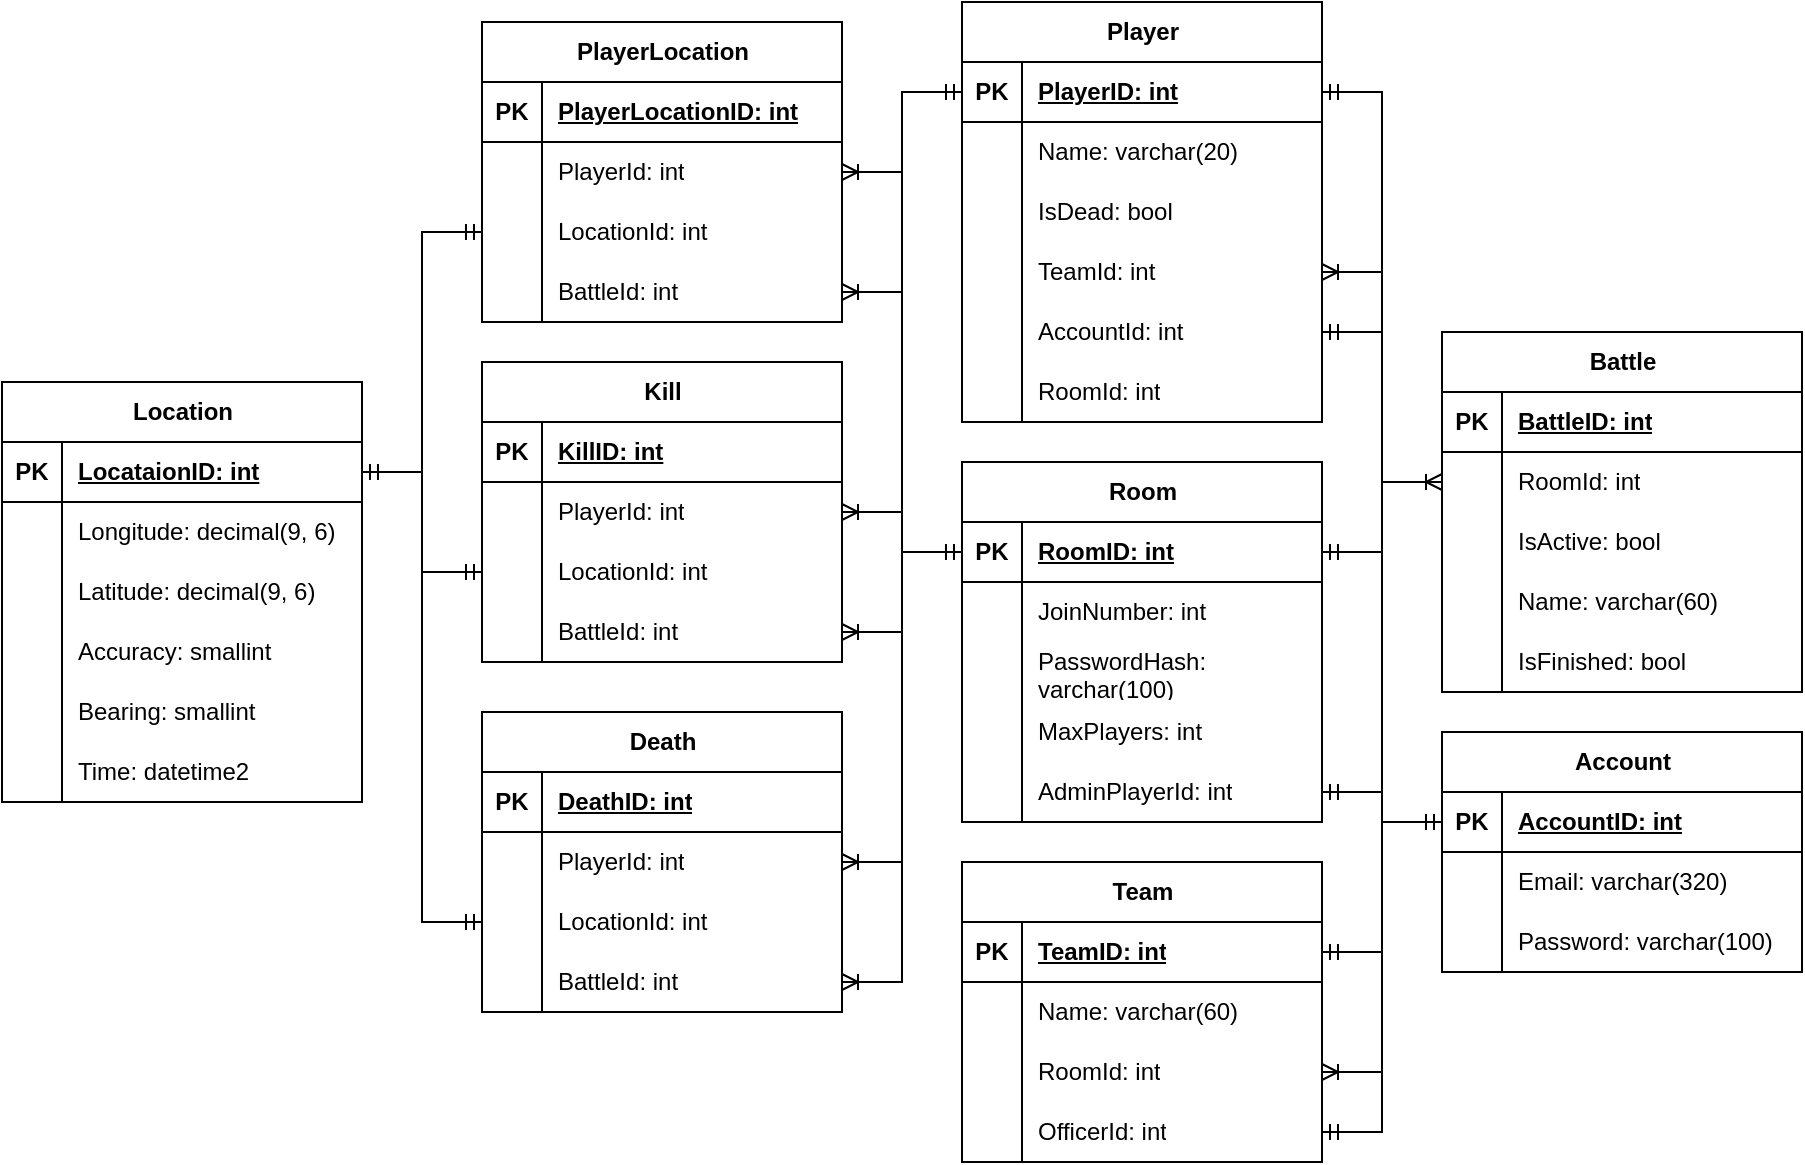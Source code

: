 <mxfile version="27.1.1">
  <diagram name="Page-1" id="EHaYI7QKGF6xIl5_BDxA">
    <mxGraphModel dx="2305" dy="1109" grid="1" gridSize="10" guides="1" tooltips="1" connect="1" arrows="1" fold="1" page="1" pageScale="1" pageWidth="1654" pageHeight="1169" math="0" shadow="0">
      <root>
        <mxCell id="0" />
        <mxCell id="1" parent="0" />
        <mxCell id="OtORlQsVEa3Pt4F1pHOA-2" value="PlayerLocation" style="shape=table;startSize=30;container=1;collapsible=1;childLayout=tableLayout;fixedRows=1;rowLines=0;fontStyle=1;align=center;resizeLast=1;html=1;" parent="1" vertex="1">
          <mxGeometry x="490" y="230" width="180" height="150" as="geometry" />
        </mxCell>
        <mxCell id="OtORlQsVEa3Pt4F1pHOA-3" value="" style="shape=tableRow;horizontal=0;startSize=0;swimlaneHead=0;swimlaneBody=0;fillColor=none;collapsible=0;dropTarget=0;points=[[0,0.5],[1,0.5]];portConstraint=eastwest;top=0;left=0;right=0;bottom=1;" parent="OtORlQsVEa3Pt4F1pHOA-2" vertex="1">
          <mxGeometry y="30" width="180" height="30" as="geometry" />
        </mxCell>
        <mxCell id="OtORlQsVEa3Pt4F1pHOA-4" value="PK" style="shape=partialRectangle;connectable=0;fillColor=none;top=0;left=0;bottom=0;right=0;fontStyle=1;overflow=hidden;whiteSpace=wrap;html=1;" parent="OtORlQsVEa3Pt4F1pHOA-3" vertex="1">
          <mxGeometry width="30" height="30" as="geometry">
            <mxRectangle width="30" height="30" as="alternateBounds" />
          </mxGeometry>
        </mxCell>
        <mxCell id="OtORlQsVEa3Pt4F1pHOA-5" value="PlayerLocationID: int" style="shape=partialRectangle;connectable=0;fillColor=none;top=0;left=0;bottom=0;right=0;align=left;spacingLeft=6;fontStyle=5;overflow=hidden;whiteSpace=wrap;html=1;" parent="OtORlQsVEa3Pt4F1pHOA-3" vertex="1">
          <mxGeometry x="30" width="150" height="30" as="geometry">
            <mxRectangle width="150" height="30" as="alternateBounds" />
          </mxGeometry>
        </mxCell>
        <mxCell id="OtORlQsVEa3Pt4F1pHOA-6" value="" style="shape=tableRow;horizontal=0;startSize=0;swimlaneHead=0;swimlaneBody=0;fillColor=none;collapsible=0;dropTarget=0;points=[[0,0.5],[1,0.5]];portConstraint=eastwest;top=0;left=0;right=0;bottom=0;" parent="OtORlQsVEa3Pt4F1pHOA-2" vertex="1">
          <mxGeometry y="60" width="180" height="30" as="geometry" />
        </mxCell>
        <mxCell id="OtORlQsVEa3Pt4F1pHOA-7" value="" style="shape=partialRectangle;connectable=0;fillColor=none;top=0;left=0;bottom=0;right=0;editable=1;overflow=hidden;whiteSpace=wrap;html=1;" parent="OtORlQsVEa3Pt4F1pHOA-6" vertex="1">
          <mxGeometry width="30" height="30" as="geometry">
            <mxRectangle width="30" height="30" as="alternateBounds" />
          </mxGeometry>
        </mxCell>
        <mxCell id="OtORlQsVEa3Pt4F1pHOA-8" value="PlayerId: int" style="shape=partialRectangle;connectable=0;fillColor=none;top=0;left=0;bottom=0;right=0;align=left;spacingLeft=6;overflow=hidden;whiteSpace=wrap;html=1;" parent="OtORlQsVEa3Pt4F1pHOA-6" vertex="1">
          <mxGeometry x="30" width="150" height="30" as="geometry">
            <mxRectangle width="150" height="30" as="alternateBounds" />
          </mxGeometry>
        </mxCell>
        <mxCell id="OtORlQsVEa3Pt4F1pHOA-9" value="" style="shape=tableRow;horizontal=0;startSize=0;swimlaneHead=0;swimlaneBody=0;fillColor=none;collapsible=0;dropTarget=0;points=[[0,0.5],[1,0.5]];portConstraint=eastwest;top=0;left=0;right=0;bottom=0;" parent="OtORlQsVEa3Pt4F1pHOA-2" vertex="1">
          <mxGeometry y="90" width="180" height="30" as="geometry" />
        </mxCell>
        <mxCell id="OtORlQsVEa3Pt4F1pHOA-10" value="" style="shape=partialRectangle;connectable=0;fillColor=none;top=0;left=0;bottom=0;right=0;editable=1;overflow=hidden;whiteSpace=wrap;html=1;" parent="OtORlQsVEa3Pt4F1pHOA-9" vertex="1">
          <mxGeometry width="30" height="30" as="geometry">
            <mxRectangle width="30" height="30" as="alternateBounds" />
          </mxGeometry>
        </mxCell>
        <mxCell id="OtORlQsVEa3Pt4F1pHOA-11" value="LocationId: int" style="shape=partialRectangle;connectable=0;fillColor=none;top=0;left=0;bottom=0;right=0;align=left;spacingLeft=6;overflow=hidden;whiteSpace=wrap;html=1;" parent="OtORlQsVEa3Pt4F1pHOA-9" vertex="1">
          <mxGeometry x="30" width="150" height="30" as="geometry">
            <mxRectangle width="150" height="30" as="alternateBounds" />
          </mxGeometry>
        </mxCell>
        <mxCell id="QphE00Q7NIvAUkIllSxT-1" value="" style="shape=tableRow;horizontal=0;startSize=0;swimlaneHead=0;swimlaneBody=0;fillColor=none;collapsible=0;dropTarget=0;points=[[0,0.5],[1,0.5]];portConstraint=eastwest;top=0;left=0;right=0;bottom=0;" parent="OtORlQsVEa3Pt4F1pHOA-2" vertex="1">
          <mxGeometry y="120" width="180" height="30" as="geometry" />
        </mxCell>
        <mxCell id="QphE00Q7NIvAUkIllSxT-2" value="" style="shape=partialRectangle;connectable=0;fillColor=none;top=0;left=0;bottom=0;right=0;editable=1;overflow=hidden;whiteSpace=wrap;html=1;" parent="QphE00Q7NIvAUkIllSxT-1" vertex="1">
          <mxGeometry width="30" height="30" as="geometry">
            <mxRectangle width="30" height="30" as="alternateBounds" />
          </mxGeometry>
        </mxCell>
        <mxCell id="QphE00Q7NIvAUkIllSxT-3" value="BattleId: int" style="shape=partialRectangle;connectable=0;fillColor=none;top=0;left=0;bottom=0;right=0;align=left;spacingLeft=6;overflow=hidden;whiteSpace=wrap;html=1;" parent="QphE00Q7NIvAUkIllSxT-1" vertex="1">
          <mxGeometry x="30" width="150" height="30" as="geometry">
            <mxRectangle width="150" height="30" as="alternateBounds" />
          </mxGeometry>
        </mxCell>
        <mxCell id="OtORlQsVEa3Pt4F1pHOA-15" value="Team" style="shape=table;startSize=30;container=1;collapsible=1;childLayout=tableLayout;fixedRows=1;rowLines=0;fontStyle=1;align=center;resizeLast=1;html=1;" parent="1" vertex="1">
          <mxGeometry x="730" y="650" width="180" height="150" as="geometry" />
        </mxCell>
        <mxCell id="OtORlQsVEa3Pt4F1pHOA-16" value="" style="shape=tableRow;horizontal=0;startSize=0;swimlaneHead=0;swimlaneBody=0;fillColor=none;collapsible=0;dropTarget=0;points=[[0,0.5],[1,0.5]];portConstraint=eastwest;top=0;left=0;right=0;bottom=1;" parent="OtORlQsVEa3Pt4F1pHOA-15" vertex="1">
          <mxGeometry y="30" width="180" height="30" as="geometry" />
        </mxCell>
        <mxCell id="OtORlQsVEa3Pt4F1pHOA-17" value="PK" style="shape=partialRectangle;connectable=0;fillColor=none;top=0;left=0;bottom=0;right=0;fontStyle=1;overflow=hidden;whiteSpace=wrap;html=1;" parent="OtORlQsVEa3Pt4F1pHOA-16" vertex="1">
          <mxGeometry width="30" height="30" as="geometry">
            <mxRectangle width="30" height="30" as="alternateBounds" />
          </mxGeometry>
        </mxCell>
        <mxCell id="OtORlQsVEa3Pt4F1pHOA-18" value="TeamID: int" style="shape=partialRectangle;connectable=0;fillColor=none;top=0;left=0;bottom=0;right=0;align=left;spacingLeft=6;fontStyle=5;overflow=hidden;whiteSpace=wrap;html=1;" parent="OtORlQsVEa3Pt4F1pHOA-16" vertex="1">
          <mxGeometry x="30" width="150" height="30" as="geometry">
            <mxRectangle width="150" height="30" as="alternateBounds" />
          </mxGeometry>
        </mxCell>
        <mxCell id="OtORlQsVEa3Pt4F1pHOA-19" value="" style="shape=tableRow;horizontal=0;startSize=0;swimlaneHead=0;swimlaneBody=0;fillColor=none;collapsible=0;dropTarget=0;points=[[0,0.5],[1,0.5]];portConstraint=eastwest;top=0;left=0;right=0;bottom=0;" parent="OtORlQsVEa3Pt4F1pHOA-15" vertex="1">
          <mxGeometry y="60" width="180" height="30" as="geometry" />
        </mxCell>
        <mxCell id="OtORlQsVEa3Pt4F1pHOA-20" value="" style="shape=partialRectangle;connectable=0;fillColor=none;top=0;left=0;bottom=0;right=0;editable=1;overflow=hidden;whiteSpace=wrap;html=1;" parent="OtORlQsVEa3Pt4F1pHOA-19" vertex="1">
          <mxGeometry width="30" height="30" as="geometry">
            <mxRectangle width="30" height="30" as="alternateBounds" />
          </mxGeometry>
        </mxCell>
        <mxCell id="OtORlQsVEa3Pt4F1pHOA-21" value="Name: varchar(60)" style="shape=partialRectangle;connectable=0;fillColor=none;top=0;left=0;bottom=0;right=0;align=left;spacingLeft=6;overflow=hidden;whiteSpace=wrap;html=1;" parent="OtORlQsVEa3Pt4F1pHOA-19" vertex="1">
          <mxGeometry x="30" width="150" height="30" as="geometry">
            <mxRectangle width="150" height="30" as="alternateBounds" />
          </mxGeometry>
        </mxCell>
        <mxCell id="kTfpBR0mUPjQEGZXU_oi-29" value="" style="shape=tableRow;horizontal=0;startSize=0;swimlaneHead=0;swimlaneBody=0;fillColor=none;collapsible=0;dropTarget=0;points=[[0,0.5],[1,0.5]];portConstraint=eastwest;top=0;left=0;right=0;bottom=0;" parent="OtORlQsVEa3Pt4F1pHOA-15" vertex="1">
          <mxGeometry y="90" width="180" height="30" as="geometry" />
        </mxCell>
        <mxCell id="kTfpBR0mUPjQEGZXU_oi-30" value="" style="shape=partialRectangle;connectable=0;fillColor=none;top=0;left=0;bottom=0;right=0;editable=1;overflow=hidden;whiteSpace=wrap;html=1;" parent="kTfpBR0mUPjQEGZXU_oi-29" vertex="1">
          <mxGeometry width="30" height="30" as="geometry">
            <mxRectangle width="30" height="30" as="alternateBounds" />
          </mxGeometry>
        </mxCell>
        <mxCell id="kTfpBR0mUPjQEGZXU_oi-31" value="RoomId: int" style="shape=partialRectangle;connectable=0;fillColor=none;top=0;left=0;bottom=0;right=0;align=left;spacingLeft=6;overflow=hidden;whiteSpace=wrap;html=1;" parent="kTfpBR0mUPjQEGZXU_oi-29" vertex="1">
          <mxGeometry x="30" width="150" height="30" as="geometry">
            <mxRectangle width="150" height="30" as="alternateBounds" />
          </mxGeometry>
        </mxCell>
        <mxCell id="coozgKCBHNMAilcBwiZJ-19" value="" style="shape=tableRow;horizontal=0;startSize=0;swimlaneHead=0;swimlaneBody=0;fillColor=none;collapsible=0;dropTarget=0;points=[[0,0.5],[1,0.5]];portConstraint=eastwest;top=0;left=0;right=0;bottom=0;" parent="OtORlQsVEa3Pt4F1pHOA-15" vertex="1">
          <mxGeometry y="120" width="180" height="30" as="geometry" />
        </mxCell>
        <mxCell id="coozgKCBHNMAilcBwiZJ-20" value="" style="shape=partialRectangle;connectable=0;fillColor=none;top=0;left=0;bottom=0;right=0;editable=1;overflow=hidden;whiteSpace=wrap;html=1;" parent="coozgKCBHNMAilcBwiZJ-19" vertex="1">
          <mxGeometry width="30" height="30" as="geometry">
            <mxRectangle width="30" height="30" as="alternateBounds" />
          </mxGeometry>
        </mxCell>
        <mxCell id="coozgKCBHNMAilcBwiZJ-21" value="OfficerId: int" style="shape=partialRectangle;connectable=0;fillColor=none;top=0;left=0;bottom=0;right=0;align=left;spacingLeft=6;overflow=hidden;whiteSpace=wrap;html=1;" parent="coozgKCBHNMAilcBwiZJ-19" vertex="1">
          <mxGeometry x="30" width="150" height="30" as="geometry">
            <mxRectangle width="150" height="30" as="alternateBounds" />
          </mxGeometry>
        </mxCell>
        <mxCell id="OtORlQsVEa3Pt4F1pHOA-28" value="Location" style="shape=table;startSize=30;container=1;collapsible=1;childLayout=tableLayout;fixedRows=1;rowLines=0;fontStyle=1;align=center;resizeLast=1;html=1;" parent="1" vertex="1">
          <mxGeometry x="250" y="410" width="180" height="210" as="geometry" />
        </mxCell>
        <mxCell id="OtORlQsVEa3Pt4F1pHOA-29" value="" style="shape=tableRow;horizontal=0;startSize=0;swimlaneHead=0;swimlaneBody=0;fillColor=none;collapsible=0;dropTarget=0;points=[[0,0.5],[1,0.5]];portConstraint=eastwest;top=0;left=0;right=0;bottom=1;" parent="OtORlQsVEa3Pt4F1pHOA-28" vertex="1">
          <mxGeometry y="30" width="180" height="30" as="geometry" />
        </mxCell>
        <mxCell id="OtORlQsVEa3Pt4F1pHOA-30" value="PK" style="shape=partialRectangle;connectable=0;fillColor=none;top=0;left=0;bottom=0;right=0;fontStyle=1;overflow=hidden;whiteSpace=wrap;html=1;" parent="OtORlQsVEa3Pt4F1pHOA-29" vertex="1">
          <mxGeometry width="30" height="30" as="geometry">
            <mxRectangle width="30" height="30" as="alternateBounds" />
          </mxGeometry>
        </mxCell>
        <mxCell id="OtORlQsVEa3Pt4F1pHOA-31" value="LocataionID: int" style="shape=partialRectangle;connectable=0;fillColor=none;top=0;left=0;bottom=0;right=0;align=left;spacingLeft=6;fontStyle=5;overflow=hidden;whiteSpace=wrap;html=1;" parent="OtORlQsVEa3Pt4F1pHOA-29" vertex="1">
          <mxGeometry x="30" width="150" height="30" as="geometry">
            <mxRectangle width="150" height="30" as="alternateBounds" />
          </mxGeometry>
        </mxCell>
        <mxCell id="OtORlQsVEa3Pt4F1pHOA-32" value="" style="shape=tableRow;horizontal=0;startSize=0;swimlaneHead=0;swimlaneBody=0;fillColor=none;collapsible=0;dropTarget=0;points=[[0,0.5],[1,0.5]];portConstraint=eastwest;top=0;left=0;right=0;bottom=0;" parent="OtORlQsVEa3Pt4F1pHOA-28" vertex="1">
          <mxGeometry y="60" width="180" height="30" as="geometry" />
        </mxCell>
        <mxCell id="OtORlQsVEa3Pt4F1pHOA-33" value="" style="shape=partialRectangle;connectable=0;fillColor=none;top=0;left=0;bottom=0;right=0;editable=1;overflow=hidden;whiteSpace=wrap;html=1;" parent="OtORlQsVEa3Pt4F1pHOA-32" vertex="1">
          <mxGeometry width="30" height="30" as="geometry">
            <mxRectangle width="30" height="30" as="alternateBounds" />
          </mxGeometry>
        </mxCell>
        <mxCell id="OtORlQsVEa3Pt4F1pHOA-34" value="Longitude: decimal(9, 6)" style="shape=partialRectangle;connectable=0;fillColor=none;top=0;left=0;bottom=0;right=0;align=left;spacingLeft=6;overflow=hidden;whiteSpace=wrap;html=1;" parent="OtORlQsVEa3Pt4F1pHOA-32" vertex="1">
          <mxGeometry x="30" width="150" height="30" as="geometry">
            <mxRectangle width="150" height="30" as="alternateBounds" />
          </mxGeometry>
        </mxCell>
        <mxCell id="OtORlQsVEa3Pt4F1pHOA-35" value="" style="shape=tableRow;horizontal=0;startSize=0;swimlaneHead=0;swimlaneBody=0;fillColor=none;collapsible=0;dropTarget=0;points=[[0,0.5],[1,0.5]];portConstraint=eastwest;top=0;left=0;right=0;bottom=0;" parent="OtORlQsVEa3Pt4F1pHOA-28" vertex="1">
          <mxGeometry y="90" width="180" height="30" as="geometry" />
        </mxCell>
        <mxCell id="OtORlQsVEa3Pt4F1pHOA-36" value="" style="shape=partialRectangle;connectable=0;fillColor=none;top=0;left=0;bottom=0;right=0;editable=1;overflow=hidden;whiteSpace=wrap;html=1;" parent="OtORlQsVEa3Pt4F1pHOA-35" vertex="1">
          <mxGeometry width="30" height="30" as="geometry">
            <mxRectangle width="30" height="30" as="alternateBounds" />
          </mxGeometry>
        </mxCell>
        <mxCell id="OtORlQsVEa3Pt4F1pHOA-37" value="Latitude: decimal(9, 6)" style="shape=partialRectangle;connectable=0;fillColor=none;top=0;left=0;bottom=0;right=0;align=left;spacingLeft=6;overflow=hidden;whiteSpace=wrap;html=1;" parent="OtORlQsVEa3Pt4F1pHOA-35" vertex="1">
          <mxGeometry x="30" width="150" height="30" as="geometry">
            <mxRectangle width="150" height="30" as="alternateBounds" />
          </mxGeometry>
        </mxCell>
        <mxCell id="OtORlQsVEa3Pt4F1pHOA-38" value="" style="shape=tableRow;horizontal=0;startSize=0;swimlaneHead=0;swimlaneBody=0;fillColor=none;collapsible=0;dropTarget=0;points=[[0,0.5],[1,0.5]];portConstraint=eastwest;top=0;left=0;right=0;bottom=0;" parent="OtORlQsVEa3Pt4F1pHOA-28" vertex="1">
          <mxGeometry y="120" width="180" height="30" as="geometry" />
        </mxCell>
        <mxCell id="OtORlQsVEa3Pt4F1pHOA-39" value="" style="shape=partialRectangle;connectable=0;fillColor=none;top=0;left=0;bottom=0;right=0;editable=1;overflow=hidden;whiteSpace=wrap;html=1;" parent="OtORlQsVEa3Pt4F1pHOA-38" vertex="1">
          <mxGeometry width="30" height="30" as="geometry">
            <mxRectangle width="30" height="30" as="alternateBounds" />
          </mxGeometry>
        </mxCell>
        <mxCell id="OtORlQsVEa3Pt4F1pHOA-40" value="Accuracy: smallint" style="shape=partialRectangle;connectable=0;fillColor=none;top=0;left=0;bottom=0;right=0;align=left;spacingLeft=6;overflow=hidden;whiteSpace=wrap;html=1;" parent="OtORlQsVEa3Pt4F1pHOA-38" vertex="1">
          <mxGeometry x="30" width="150" height="30" as="geometry">
            <mxRectangle width="150" height="30" as="alternateBounds" />
          </mxGeometry>
        </mxCell>
        <mxCell id="E0eoa3BkuGFM4-bMGYsP-12" value="" style="shape=tableRow;horizontal=0;startSize=0;swimlaneHead=0;swimlaneBody=0;fillColor=none;collapsible=0;dropTarget=0;points=[[0,0.5],[1,0.5]];portConstraint=eastwest;top=0;left=0;right=0;bottom=0;" parent="OtORlQsVEa3Pt4F1pHOA-28" vertex="1">
          <mxGeometry y="150" width="180" height="30" as="geometry" />
        </mxCell>
        <mxCell id="E0eoa3BkuGFM4-bMGYsP-13" value="" style="shape=partialRectangle;connectable=0;fillColor=none;top=0;left=0;bottom=0;right=0;editable=1;overflow=hidden;whiteSpace=wrap;html=1;" parent="E0eoa3BkuGFM4-bMGYsP-12" vertex="1">
          <mxGeometry width="30" height="30" as="geometry">
            <mxRectangle width="30" height="30" as="alternateBounds" />
          </mxGeometry>
        </mxCell>
        <mxCell id="E0eoa3BkuGFM4-bMGYsP-14" value="Bearing: smallint" style="shape=partialRectangle;connectable=0;fillColor=none;top=0;left=0;bottom=0;right=0;align=left;spacingLeft=6;overflow=hidden;whiteSpace=wrap;html=1;" parent="E0eoa3BkuGFM4-bMGYsP-12" vertex="1">
          <mxGeometry x="30" width="150" height="30" as="geometry">
            <mxRectangle width="150" height="30" as="alternateBounds" />
          </mxGeometry>
        </mxCell>
        <mxCell id="kTfpBR0mUPjQEGZXU_oi-56" value="" style="shape=tableRow;horizontal=0;startSize=0;swimlaneHead=0;swimlaneBody=0;fillColor=none;collapsible=0;dropTarget=0;points=[[0,0.5],[1,0.5]];portConstraint=eastwest;top=0;left=0;right=0;bottom=0;" parent="OtORlQsVEa3Pt4F1pHOA-28" vertex="1">
          <mxGeometry y="180" width="180" height="30" as="geometry" />
        </mxCell>
        <mxCell id="kTfpBR0mUPjQEGZXU_oi-57" value="" style="shape=partialRectangle;connectable=0;fillColor=none;top=0;left=0;bottom=0;right=0;editable=1;overflow=hidden;whiteSpace=wrap;html=1;" parent="kTfpBR0mUPjQEGZXU_oi-56" vertex="1">
          <mxGeometry width="30" height="30" as="geometry">
            <mxRectangle width="30" height="30" as="alternateBounds" />
          </mxGeometry>
        </mxCell>
        <mxCell id="kTfpBR0mUPjQEGZXU_oi-58" value="Time: datetime2" style="shape=partialRectangle;connectable=0;fillColor=none;top=0;left=0;bottom=0;right=0;align=left;spacingLeft=6;overflow=hidden;whiteSpace=wrap;html=1;" parent="kTfpBR0mUPjQEGZXU_oi-56" vertex="1">
          <mxGeometry x="30" width="150" height="30" as="geometry">
            <mxRectangle width="150" height="30" as="alternateBounds" />
          </mxGeometry>
        </mxCell>
        <mxCell id="OtORlQsVEa3Pt4F1pHOA-41" value="Kill" style="shape=table;startSize=30;container=1;collapsible=1;childLayout=tableLayout;fixedRows=1;rowLines=0;fontStyle=1;align=center;resizeLast=1;html=1;" parent="1" vertex="1">
          <mxGeometry x="490" y="400" width="180" height="150" as="geometry" />
        </mxCell>
        <mxCell id="OtORlQsVEa3Pt4F1pHOA-42" value="" style="shape=tableRow;horizontal=0;startSize=0;swimlaneHead=0;swimlaneBody=0;fillColor=none;collapsible=0;dropTarget=0;points=[[0,0.5],[1,0.5]];portConstraint=eastwest;top=0;left=0;right=0;bottom=1;" parent="OtORlQsVEa3Pt4F1pHOA-41" vertex="1">
          <mxGeometry y="30" width="180" height="30" as="geometry" />
        </mxCell>
        <mxCell id="OtORlQsVEa3Pt4F1pHOA-43" value="PK" style="shape=partialRectangle;connectable=0;fillColor=none;top=0;left=0;bottom=0;right=0;fontStyle=1;overflow=hidden;whiteSpace=wrap;html=1;" parent="OtORlQsVEa3Pt4F1pHOA-42" vertex="1">
          <mxGeometry width="30" height="30" as="geometry">
            <mxRectangle width="30" height="30" as="alternateBounds" />
          </mxGeometry>
        </mxCell>
        <mxCell id="OtORlQsVEa3Pt4F1pHOA-44" value="KillID: int" style="shape=partialRectangle;connectable=0;fillColor=none;top=0;left=0;bottom=0;right=0;align=left;spacingLeft=6;fontStyle=5;overflow=hidden;whiteSpace=wrap;html=1;" parent="OtORlQsVEa3Pt4F1pHOA-42" vertex="1">
          <mxGeometry x="30" width="150" height="30" as="geometry">
            <mxRectangle width="150" height="30" as="alternateBounds" />
          </mxGeometry>
        </mxCell>
        <mxCell id="OtORlQsVEa3Pt4F1pHOA-45" value="" style="shape=tableRow;horizontal=0;startSize=0;swimlaneHead=0;swimlaneBody=0;fillColor=none;collapsible=0;dropTarget=0;points=[[0,0.5],[1,0.5]];portConstraint=eastwest;top=0;left=0;right=0;bottom=0;" parent="OtORlQsVEa3Pt4F1pHOA-41" vertex="1">
          <mxGeometry y="60" width="180" height="30" as="geometry" />
        </mxCell>
        <mxCell id="OtORlQsVEa3Pt4F1pHOA-46" value="" style="shape=partialRectangle;connectable=0;fillColor=none;top=0;left=0;bottom=0;right=0;editable=1;overflow=hidden;whiteSpace=wrap;html=1;" parent="OtORlQsVEa3Pt4F1pHOA-45" vertex="1">
          <mxGeometry width="30" height="30" as="geometry">
            <mxRectangle width="30" height="30" as="alternateBounds" />
          </mxGeometry>
        </mxCell>
        <mxCell id="OtORlQsVEa3Pt4F1pHOA-47" value="PlayerId: int" style="shape=partialRectangle;connectable=0;fillColor=none;top=0;left=0;bottom=0;right=0;align=left;spacingLeft=6;overflow=hidden;whiteSpace=wrap;html=1;" parent="OtORlQsVEa3Pt4F1pHOA-45" vertex="1">
          <mxGeometry x="30" width="150" height="30" as="geometry">
            <mxRectangle width="150" height="30" as="alternateBounds" />
          </mxGeometry>
        </mxCell>
        <mxCell id="OtORlQsVEa3Pt4F1pHOA-51" value="" style="shape=tableRow;horizontal=0;startSize=0;swimlaneHead=0;swimlaneBody=0;fillColor=none;collapsible=0;dropTarget=0;points=[[0,0.5],[1,0.5]];portConstraint=eastwest;top=0;left=0;right=0;bottom=0;" parent="OtORlQsVEa3Pt4F1pHOA-41" vertex="1">
          <mxGeometry y="90" width="180" height="30" as="geometry" />
        </mxCell>
        <mxCell id="OtORlQsVEa3Pt4F1pHOA-52" value="" style="shape=partialRectangle;connectable=0;fillColor=none;top=0;left=0;bottom=0;right=0;editable=1;overflow=hidden;whiteSpace=wrap;html=1;" parent="OtORlQsVEa3Pt4F1pHOA-51" vertex="1">
          <mxGeometry width="30" height="30" as="geometry">
            <mxRectangle width="30" height="30" as="alternateBounds" />
          </mxGeometry>
        </mxCell>
        <mxCell id="OtORlQsVEa3Pt4F1pHOA-53" value="LocationId: int" style="shape=partialRectangle;connectable=0;fillColor=none;top=0;left=0;bottom=0;right=0;align=left;spacingLeft=6;overflow=hidden;whiteSpace=wrap;html=1;" parent="OtORlQsVEa3Pt4F1pHOA-51" vertex="1">
          <mxGeometry x="30" width="150" height="30" as="geometry">
            <mxRectangle width="150" height="30" as="alternateBounds" />
          </mxGeometry>
        </mxCell>
        <mxCell id="QphE00Q7NIvAUkIllSxT-4" value="" style="shape=tableRow;horizontal=0;startSize=0;swimlaneHead=0;swimlaneBody=0;fillColor=none;collapsible=0;dropTarget=0;points=[[0,0.5],[1,0.5]];portConstraint=eastwest;top=0;left=0;right=0;bottom=0;" parent="OtORlQsVEa3Pt4F1pHOA-41" vertex="1">
          <mxGeometry y="120" width="180" height="30" as="geometry" />
        </mxCell>
        <mxCell id="QphE00Q7NIvAUkIllSxT-5" value="" style="shape=partialRectangle;connectable=0;fillColor=none;top=0;left=0;bottom=0;right=0;editable=1;overflow=hidden;whiteSpace=wrap;html=1;" parent="QphE00Q7NIvAUkIllSxT-4" vertex="1">
          <mxGeometry width="30" height="30" as="geometry">
            <mxRectangle width="30" height="30" as="alternateBounds" />
          </mxGeometry>
        </mxCell>
        <mxCell id="QphE00Q7NIvAUkIllSxT-6" value="BattleId: int" style="shape=partialRectangle;connectable=0;fillColor=none;top=0;left=0;bottom=0;right=0;align=left;spacingLeft=6;overflow=hidden;whiteSpace=wrap;html=1;" parent="QphE00Q7NIvAUkIllSxT-4" vertex="1">
          <mxGeometry x="30" width="150" height="30" as="geometry">
            <mxRectangle width="150" height="30" as="alternateBounds" />
          </mxGeometry>
        </mxCell>
        <mxCell id="OtORlQsVEa3Pt4F1pHOA-54" value="Player" style="shape=table;startSize=30;container=1;collapsible=1;childLayout=tableLayout;fixedRows=1;rowLines=0;fontStyle=1;align=center;resizeLast=1;html=1;" parent="1" vertex="1">
          <mxGeometry x="730" y="220" width="180" height="210" as="geometry" />
        </mxCell>
        <mxCell id="OtORlQsVEa3Pt4F1pHOA-55" value="" style="shape=tableRow;horizontal=0;startSize=0;swimlaneHead=0;swimlaneBody=0;fillColor=none;collapsible=0;dropTarget=0;points=[[0,0.5],[1,0.5]];portConstraint=eastwest;top=0;left=0;right=0;bottom=1;" parent="OtORlQsVEa3Pt4F1pHOA-54" vertex="1">
          <mxGeometry y="30" width="180" height="30" as="geometry" />
        </mxCell>
        <mxCell id="OtORlQsVEa3Pt4F1pHOA-56" value="PK" style="shape=partialRectangle;connectable=0;fillColor=none;top=0;left=0;bottom=0;right=0;fontStyle=1;overflow=hidden;whiteSpace=wrap;html=1;" parent="OtORlQsVEa3Pt4F1pHOA-55" vertex="1">
          <mxGeometry width="30" height="30" as="geometry">
            <mxRectangle width="30" height="30" as="alternateBounds" />
          </mxGeometry>
        </mxCell>
        <mxCell id="OtORlQsVEa3Pt4F1pHOA-57" value="PlayerID: int" style="shape=partialRectangle;connectable=0;fillColor=none;top=0;left=0;bottom=0;right=0;align=left;spacingLeft=6;fontStyle=5;overflow=hidden;whiteSpace=wrap;html=1;" parent="OtORlQsVEa3Pt4F1pHOA-55" vertex="1">
          <mxGeometry x="30" width="150" height="30" as="geometry">
            <mxRectangle width="150" height="30" as="alternateBounds" />
          </mxGeometry>
        </mxCell>
        <mxCell id="OtORlQsVEa3Pt4F1pHOA-58" value="" style="shape=tableRow;horizontal=0;startSize=0;swimlaneHead=0;swimlaneBody=0;fillColor=none;collapsible=0;dropTarget=0;points=[[0,0.5],[1,0.5]];portConstraint=eastwest;top=0;left=0;right=0;bottom=0;" parent="OtORlQsVEa3Pt4F1pHOA-54" vertex="1">
          <mxGeometry y="60" width="180" height="30" as="geometry" />
        </mxCell>
        <mxCell id="OtORlQsVEa3Pt4F1pHOA-59" value="" style="shape=partialRectangle;connectable=0;fillColor=none;top=0;left=0;bottom=0;right=0;editable=1;overflow=hidden;whiteSpace=wrap;html=1;" parent="OtORlQsVEa3Pt4F1pHOA-58" vertex="1">
          <mxGeometry width="30" height="30" as="geometry">
            <mxRectangle width="30" height="30" as="alternateBounds" />
          </mxGeometry>
        </mxCell>
        <mxCell id="OtORlQsVEa3Pt4F1pHOA-60" value="Name: varchar(20)" style="shape=partialRectangle;connectable=0;fillColor=none;top=0;left=0;bottom=0;right=0;align=left;spacingLeft=6;overflow=hidden;whiteSpace=wrap;html=1;" parent="OtORlQsVEa3Pt4F1pHOA-58" vertex="1">
          <mxGeometry x="30" width="150" height="30" as="geometry">
            <mxRectangle width="150" height="30" as="alternateBounds" />
          </mxGeometry>
        </mxCell>
        <mxCell id="OtORlQsVEa3Pt4F1pHOA-64" value="" style="shape=tableRow;horizontal=0;startSize=0;swimlaneHead=0;swimlaneBody=0;fillColor=none;collapsible=0;dropTarget=0;points=[[0,0.5],[1,0.5]];portConstraint=eastwest;top=0;left=0;right=0;bottom=0;" parent="OtORlQsVEa3Pt4F1pHOA-54" vertex="1">
          <mxGeometry y="90" width="180" height="30" as="geometry" />
        </mxCell>
        <mxCell id="OtORlQsVEa3Pt4F1pHOA-65" value="" style="shape=partialRectangle;connectable=0;fillColor=none;top=0;left=0;bottom=0;right=0;editable=1;overflow=hidden;whiteSpace=wrap;html=1;" parent="OtORlQsVEa3Pt4F1pHOA-64" vertex="1">
          <mxGeometry width="30" height="30" as="geometry">
            <mxRectangle width="30" height="30" as="alternateBounds" />
          </mxGeometry>
        </mxCell>
        <mxCell id="OtORlQsVEa3Pt4F1pHOA-66" value="IsDead: bool" style="shape=partialRectangle;connectable=0;fillColor=none;top=0;left=0;bottom=0;right=0;align=left;spacingLeft=6;overflow=hidden;whiteSpace=wrap;html=1;" parent="OtORlQsVEa3Pt4F1pHOA-64" vertex="1">
          <mxGeometry x="30" width="150" height="30" as="geometry">
            <mxRectangle width="150" height="30" as="alternateBounds" />
          </mxGeometry>
        </mxCell>
        <mxCell id="E0eoa3BkuGFM4-bMGYsP-28" value="" style="shape=tableRow;horizontal=0;startSize=0;swimlaneHead=0;swimlaneBody=0;fillColor=none;collapsible=0;dropTarget=0;points=[[0,0.5],[1,0.5]];portConstraint=eastwest;top=0;left=0;right=0;bottom=0;" parent="OtORlQsVEa3Pt4F1pHOA-54" vertex="1">
          <mxGeometry y="120" width="180" height="30" as="geometry" />
        </mxCell>
        <mxCell id="E0eoa3BkuGFM4-bMGYsP-29" value="" style="shape=partialRectangle;connectable=0;fillColor=none;top=0;left=0;bottom=0;right=0;editable=1;overflow=hidden;whiteSpace=wrap;html=1;" parent="E0eoa3BkuGFM4-bMGYsP-28" vertex="1">
          <mxGeometry width="30" height="30" as="geometry">
            <mxRectangle width="30" height="30" as="alternateBounds" />
          </mxGeometry>
        </mxCell>
        <mxCell id="E0eoa3BkuGFM4-bMGYsP-30" value="TeamId: int" style="shape=partialRectangle;connectable=0;fillColor=none;top=0;left=0;bottom=0;right=0;align=left;spacingLeft=6;overflow=hidden;whiteSpace=wrap;html=1;" parent="E0eoa3BkuGFM4-bMGYsP-28" vertex="1">
          <mxGeometry x="30" width="150" height="30" as="geometry">
            <mxRectangle width="150" height="30" as="alternateBounds" />
          </mxGeometry>
        </mxCell>
        <mxCell id="E0eoa3BkuGFM4-bMGYsP-53" value="" style="shape=tableRow;horizontal=0;startSize=0;swimlaneHead=0;swimlaneBody=0;fillColor=none;collapsible=0;dropTarget=0;points=[[0,0.5],[1,0.5]];portConstraint=eastwest;top=0;left=0;right=0;bottom=0;" parent="OtORlQsVEa3Pt4F1pHOA-54" vertex="1">
          <mxGeometry y="150" width="180" height="30" as="geometry" />
        </mxCell>
        <mxCell id="E0eoa3BkuGFM4-bMGYsP-54" value="" style="shape=partialRectangle;connectable=0;fillColor=none;top=0;left=0;bottom=0;right=0;editable=1;overflow=hidden;whiteSpace=wrap;html=1;" parent="E0eoa3BkuGFM4-bMGYsP-53" vertex="1">
          <mxGeometry width="30" height="30" as="geometry">
            <mxRectangle width="30" height="30" as="alternateBounds" />
          </mxGeometry>
        </mxCell>
        <mxCell id="E0eoa3BkuGFM4-bMGYsP-55" value="AccountId: int" style="shape=partialRectangle;connectable=0;fillColor=none;top=0;left=0;bottom=0;right=0;align=left;spacingLeft=6;overflow=hidden;whiteSpace=wrap;html=1;" parent="E0eoa3BkuGFM4-bMGYsP-53" vertex="1">
          <mxGeometry x="30" width="150" height="30" as="geometry">
            <mxRectangle width="150" height="30" as="alternateBounds" />
          </mxGeometry>
        </mxCell>
        <mxCell id="coozgKCBHNMAilcBwiZJ-1" value="" style="shape=tableRow;horizontal=0;startSize=0;swimlaneHead=0;swimlaneBody=0;fillColor=none;collapsible=0;dropTarget=0;points=[[0,0.5],[1,0.5]];portConstraint=eastwest;top=0;left=0;right=0;bottom=0;" parent="OtORlQsVEa3Pt4F1pHOA-54" vertex="1">
          <mxGeometry y="180" width="180" height="30" as="geometry" />
        </mxCell>
        <mxCell id="coozgKCBHNMAilcBwiZJ-2" value="" style="shape=partialRectangle;connectable=0;fillColor=none;top=0;left=0;bottom=0;right=0;editable=1;overflow=hidden;whiteSpace=wrap;html=1;" parent="coozgKCBHNMAilcBwiZJ-1" vertex="1">
          <mxGeometry width="30" height="30" as="geometry">
            <mxRectangle width="30" height="30" as="alternateBounds" />
          </mxGeometry>
        </mxCell>
        <mxCell id="coozgKCBHNMAilcBwiZJ-3" value="RoomId: int" style="shape=partialRectangle;connectable=0;fillColor=none;top=0;left=0;bottom=0;right=0;align=left;spacingLeft=6;overflow=hidden;whiteSpace=wrap;html=1;" parent="coozgKCBHNMAilcBwiZJ-1" vertex="1">
          <mxGeometry x="30" width="150" height="30" as="geometry">
            <mxRectangle width="150" height="30" as="alternateBounds" />
          </mxGeometry>
        </mxCell>
        <mxCell id="OtORlQsVEa3Pt4F1pHOA-80" value="Account" style="shape=table;startSize=30;container=1;collapsible=1;childLayout=tableLayout;fixedRows=1;rowLines=0;fontStyle=1;align=center;resizeLast=1;html=1;" parent="1" vertex="1">
          <mxGeometry x="970" y="585" width="180" height="120" as="geometry" />
        </mxCell>
        <mxCell id="OtORlQsVEa3Pt4F1pHOA-81" value="" style="shape=tableRow;horizontal=0;startSize=0;swimlaneHead=0;swimlaneBody=0;fillColor=none;collapsible=0;dropTarget=0;points=[[0,0.5],[1,0.5]];portConstraint=eastwest;top=0;left=0;right=0;bottom=1;" parent="OtORlQsVEa3Pt4F1pHOA-80" vertex="1">
          <mxGeometry y="30" width="180" height="30" as="geometry" />
        </mxCell>
        <mxCell id="OtORlQsVEa3Pt4F1pHOA-82" value="PK" style="shape=partialRectangle;connectable=0;fillColor=none;top=0;left=0;bottom=0;right=0;fontStyle=1;overflow=hidden;whiteSpace=wrap;html=1;" parent="OtORlQsVEa3Pt4F1pHOA-81" vertex="1">
          <mxGeometry width="30" height="30" as="geometry">
            <mxRectangle width="30" height="30" as="alternateBounds" />
          </mxGeometry>
        </mxCell>
        <mxCell id="OtORlQsVEa3Pt4F1pHOA-83" value="AccountID: int" style="shape=partialRectangle;connectable=0;fillColor=none;top=0;left=0;bottom=0;right=0;align=left;spacingLeft=6;fontStyle=5;overflow=hidden;whiteSpace=wrap;html=1;" parent="OtORlQsVEa3Pt4F1pHOA-81" vertex="1">
          <mxGeometry x="30" width="150" height="30" as="geometry">
            <mxRectangle width="150" height="30" as="alternateBounds" />
          </mxGeometry>
        </mxCell>
        <mxCell id="OtORlQsVEa3Pt4F1pHOA-84" value="" style="shape=tableRow;horizontal=0;startSize=0;swimlaneHead=0;swimlaneBody=0;fillColor=none;collapsible=0;dropTarget=0;points=[[0,0.5],[1,0.5]];portConstraint=eastwest;top=0;left=0;right=0;bottom=0;" parent="OtORlQsVEa3Pt4F1pHOA-80" vertex="1">
          <mxGeometry y="60" width="180" height="30" as="geometry" />
        </mxCell>
        <mxCell id="OtORlQsVEa3Pt4F1pHOA-85" value="" style="shape=partialRectangle;connectable=0;fillColor=none;top=0;left=0;bottom=0;right=0;editable=1;overflow=hidden;whiteSpace=wrap;html=1;" parent="OtORlQsVEa3Pt4F1pHOA-84" vertex="1">
          <mxGeometry width="30" height="30" as="geometry">
            <mxRectangle width="30" height="30" as="alternateBounds" />
          </mxGeometry>
        </mxCell>
        <mxCell id="OtORlQsVEa3Pt4F1pHOA-86" value="Email: varchar(320)" style="shape=partialRectangle;connectable=0;fillColor=none;top=0;left=0;bottom=0;right=0;align=left;spacingLeft=6;overflow=hidden;whiteSpace=wrap;html=1;" parent="OtORlQsVEa3Pt4F1pHOA-84" vertex="1">
          <mxGeometry x="30" width="150" height="30" as="geometry">
            <mxRectangle width="150" height="30" as="alternateBounds" />
          </mxGeometry>
        </mxCell>
        <mxCell id="E0eoa3BkuGFM4-bMGYsP-79" value="" style="shape=tableRow;horizontal=0;startSize=0;swimlaneHead=0;swimlaneBody=0;fillColor=none;collapsible=0;dropTarget=0;points=[[0,0.5],[1,0.5]];portConstraint=eastwest;top=0;left=0;right=0;bottom=0;" parent="OtORlQsVEa3Pt4F1pHOA-80" vertex="1">
          <mxGeometry y="90" width="180" height="30" as="geometry" />
        </mxCell>
        <mxCell id="E0eoa3BkuGFM4-bMGYsP-80" value="" style="shape=partialRectangle;connectable=0;fillColor=none;top=0;left=0;bottom=0;right=0;editable=1;overflow=hidden;whiteSpace=wrap;html=1;" parent="E0eoa3BkuGFM4-bMGYsP-79" vertex="1">
          <mxGeometry width="30" height="30" as="geometry">
            <mxRectangle width="30" height="30" as="alternateBounds" />
          </mxGeometry>
        </mxCell>
        <mxCell id="E0eoa3BkuGFM4-bMGYsP-81" value="Password: varchar(100)" style="shape=partialRectangle;connectable=0;fillColor=none;top=0;left=0;bottom=0;right=0;align=left;spacingLeft=6;overflow=hidden;whiteSpace=wrap;html=1;" parent="E0eoa3BkuGFM4-bMGYsP-79" vertex="1">
          <mxGeometry x="30" width="150" height="30" as="geometry">
            <mxRectangle width="150" height="30" as="alternateBounds" />
          </mxGeometry>
        </mxCell>
        <mxCell id="OtORlQsVEa3Pt4F1pHOA-106" value="Battle" style="shape=table;startSize=30;container=1;collapsible=1;childLayout=tableLayout;fixedRows=1;rowLines=0;fontStyle=1;align=center;resizeLast=1;html=1;" parent="1" vertex="1">
          <mxGeometry x="970" y="385" width="180" height="180" as="geometry" />
        </mxCell>
        <mxCell id="OtORlQsVEa3Pt4F1pHOA-107" value="" style="shape=tableRow;horizontal=0;startSize=0;swimlaneHead=0;swimlaneBody=0;fillColor=none;collapsible=0;dropTarget=0;points=[[0,0.5],[1,0.5]];portConstraint=eastwest;top=0;left=0;right=0;bottom=1;" parent="OtORlQsVEa3Pt4F1pHOA-106" vertex="1">
          <mxGeometry y="30" width="180" height="30" as="geometry" />
        </mxCell>
        <mxCell id="OtORlQsVEa3Pt4F1pHOA-108" value="PK" style="shape=partialRectangle;connectable=0;fillColor=none;top=0;left=0;bottom=0;right=0;fontStyle=1;overflow=hidden;whiteSpace=wrap;html=1;" parent="OtORlQsVEa3Pt4F1pHOA-107" vertex="1">
          <mxGeometry width="30" height="30" as="geometry">
            <mxRectangle width="30" height="30" as="alternateBounds" />
          </mxGeometry>
        </mxCell>
        <mxCell id="OtORlQsVEa3Pt4F1pHOA-109" value="BattleID: int" style="shape=partialRectangle;connectable=0;fillColor=none;top=0;left=0;bottom=0;right=0;align=left;spacingLeft=6;fontStyle=5;overflow=hidden;whiteSpace=wrap;html=1;" parent="OtORlQsVEa3Pt4F1pHOA-107" vertex="1">
          <mxGeometry x="30" width="150" height="30" as="geometry">
            <mxRectangle width="150" height="30" as="alternateBounds" />
          </mxGeometry>
        </mxCell>
        <mxCell id="OtORlQsVEa3Pt4F1pHOA-113" value="" style="shape=tableRow;horizontal=0;startSize=0;swimlaneHead=0;swimlaneBody=0;fillColor=none;collapsible=0;dropTarget=0;points=[[0,0.5],[1,0.5]];portConstraint=eastwest;top=0;left=0;right=0;bottom=0;" parent="OtORlQsVEa3Pt4F1pHOA-106" vertex="1">
          <mxGeometry y="60" width="180" height="30" as="geometry" />
        </mxCell>
        <mxCell id="OtORlQsVEa3Pt4F1pHOA-114" value="" style="shape=partialRectangle;connectable=0;fillColor=none;top=0;left=0;bottom=0;right=0;editable=1;overflow=hidden;whiteSpace=wrap;html=1;" parent="OtORlQsVEa3Pt4F1pHOA-113" vertex="1">
          <mxGeometry width="30" height="30" as="geometry">
            <mxRectangle width="30" height="30" as="alternateBounds" />
          </mxGeometry>
        </mxCell>
        <mxCell id="OtORlQsVEa3Pt4F1pHOA-115" value="RoomId: int" style="shape=partialRectangle;connectable=0;fillColor=none;top=0;left=0;bottom=0;right=0;align=left;spacingLeft=6;overflow=hidden;whiteSpace=wrap;html=1;" parent="OtORlQsVEa3Pt4F1pHOA-113" vertex="1">
          <mxGeometry x="30" width="150" height="30" as="geometry">
            <mxRectangle width="150" height="30" as="alternateBounds" />
          </mxGeometry>
        </mxCell>
        <mxCell id="OtORlQsVEa3Pt4F1pHOA-116" value="" style="shape=tableRow;horizontal=0;startSize=0;swimlaneHead=0;swimlaneBody=0;fillColor=none;collapsible=0;dropTarget=0;points=[[0,0.5],[1,0.5]];portConstraint=eastwest;top=0;left=0;right=0;bottom=0;" parent="OtORlQsVEa3Pt4F1pHOA-106" vertex="1">
          <mxGeometry y="90" width="180" height="30" as="geometry" />
        </mxCell>
        <mxCell id="OtORlQsVEa3Pt4F1pHOA-117" value="" style="shape=partialRectangle;connectable=0;fillColor=none;top=0;left=0;bottom=0;right=0;editable=1;overflow=hidden;whiteSpace=wrap;html=1;" parent="OtORlQsVEa3Pt4F1pHOA-116" vertex="1">
          <mxGeometry width="30" height="30" as="geometry">
            <mxRectangle width="30" height="30" as="alternateBounds" />
          </mxGeometry>
        </mxCell>
        <mxCell id="OtORlQsVEa3Pt4F1pHOA-118" value="IsActive: bool" style="shape=partialRectangle;connectable=0;fillColor=none;top=0;left=0;bottom=0;right=0;align=left;spacingLeft=6;overflow=hidden;whiteSpace=wrap;html=1;" parent="OtORlQsVEa3Pt4F1pHOA-116" vertex="1">
          <mxGeometry x="30" width="150" height="30" as="geometry">
            <mxRectangle width="150" height="30" as="alternateBounds" />
          </mxGeometry>
        </mxCell>
        <mxCell id="coozgKCBHNMAilcBwiZJ-13" value="" style="shape=tableRow;horizontal=0;startSize=0;swimlaneHead=0;swimlaneBody=0;fillColor=none;collapsible=0;dropTarget=0;points=[[0,0.5],[1,0.5]];portConstraint=eastwest;top=0;left=0;right=0;bottom=0;" parent="OtORlQsVEa3Pt4F1pHOA-106" vertex="1">
          <mxGeometry y="120" width="180" height="30" as="geometry" />
        </mxCell>
        <mxCell id="coozgKCBHNMAilcBwiZJ-14" value="" style="shape=partialRectangle;connectable=0;fillColor=none;top=0;left=0;bottom=0;right=0;editable=1;overflow=hidden;whiteSpace=wrap;html=1;" parent="coozgKCBHNMAilcBwiZJ-13" vertex="1">
          <mxGeometry width="30" height="30" as="geometry">
            <mxRectangle width="30" height="30" as="alternateBounds" />
          </mxGeometry>
        </mxCell>
        <mxCell id="coozgKCBHNMAilcBwiZJ-15" value="Name: varchar(60)" style="shape=partialRectangle;connectable=0;fillColor=none;top=0;left=0;bottom=0;right=0;align=left;spacingLeft=6;overflow=hidden;whiteSpace=wrap;html=1;" parent="coozgKCBHNMAilcBwiZJ-13" vertex="1">
          <mxGeometry x="30" width="150" height="30" as="geometry">
            <mxRectangle width="150" height="30" as="alternateBounds" />
          </mxGeometry>
        </mxCell>
        <mxCell id="gpBDDS5aGHIJABe6xJ43-1" value="" style="shape=tableRow;horizontal=0;startSize=0;swimlaneHead=0;swimlaneBody=0;fillColor=none;collapsible=0;dropTarget=0;points=[[0,0.5],[1,0.5]];portConstraint=eastwest;top=0;left=0;right=0;bottom=0;" parent="OtORlQsVEa3Pt4F1pHOA-106" vertex="1">
          <mxGeometry y="150" width="180" height="30" as="geometry" />
        </mxCell>
        <mxCell id="gpBDDS5aGHIJABe6xJ43-2" value="" style="shape=partialRectangle;connectable=0;fillColor=none;top=0;left=0;bottom=0;right=0;editable=1;overflow=hidden;whiteSpace=wrap;html=1;" parent="gpBDDS5aGHIJABe6xJ43-1" vertex="1">
          <mxGeometry width="30" height="30" as="geometry">
            <mxRectangle width="30" height="30" as="alternateBounds" />
          </mxGeometry>
        </mxCell>
        <mxCell id="gpBDDS5aGHIJABe6xJ43-3" value="IsFinished: bool" style="shape=partialRectangle;connectable=0;fillColor=none;top=0;left=0;bottom=0;right=0;align=left;spacingLeft=6;overflow=hidden;whiteSpace=wrap;html=1;" parent="gpBDDS5aGHIJABe6xJ43-1" vertex="1">
          <mxGeometry x="30" width="150" height="30" as="geometry">
            <mxRectangle width="150" height="30" as="alternateBounds" />
          </mxGeometry>
        </mxCell>
        <mxCell id="kTfpBR0mUPjQEGZXU_oi-1" value="" style="edgeStyle=entityRelationEdgeStyle;fontSize=12;html=1;endArrow=ERmandOne;startArrow=ERmandOne;rounded=0;" parent="1" source="OtORlQsVEa3Pt4F1pHOA-29" target="OtORlQsVEa3Pt4F1pHOA-51" edge="1">
          <mxGeometry width="100" height="100" relative="1" as="geometry">
            <mxPoint x="390" y="810" as="sourcePoint" />
            <mxPoint x="490" y="710" as="targetPoint" />
            <Array as="points">
              <mxPoint x="370" y="770" />
              <mxPoint x="390" y="770" />
            </Array>
          </mxGeometry>
        </mxCell>
        <mxCell id="kTfpBR0mUPjQEGZXU_oi-4" value="" style="edgeStyle=entityRelationEdgeStyle;fontSize=12;html=1;endArrow=ERoneToMany;startArrow=ERmandOne;rounded=0;" parent="1" source="OtORlQsVEa3Pt4F1pHOA-55" target="OtORlQsVEa3Pt4F1pHOA-6" edge="1">
          <mxGeometry width="100" height="100" relative="1" as="geometry">
            <mxPoint x="780" y="810" as="sourcePoint" />
            <mxPoint x="880" y="710" as="targetPoint" />
          </mxGeometry>
        </mxCell>
        <mxCell id="kTfpBR0mUPjQEGZXU_oi-5" value="" style="edgeStyle=entityRelationEdgeStyle;fontSize=12;html=1;endArrow=ERoneToMany;startArrow=ERmandOne;rounded=0;" parent="1" source="OtORlQsVEa3Pt4F1pHOA-55" target="OtORlQsVEa3Pt4F1pHOA-45" edge="1">
          <mxGeometry width="100" height="100" relative="1" as="geometry">
            <mxPoint x="737" y="650" as="sourcePoint" />
            <mxPoint x="670" y="680" as="targetPoint" />
          </mxGeometry>
        </mxCell>
        <mxCell id="kTfpBR0mUPjQEGZXU_oi-7" value="" style="edgeStyle=entityRelationEdgeStyle;fontSize=12;html=1;endArrow=ERoneToMany;startArrow=ERmandOne;rounded=0;strokeColor=light-dark(#000000,#FFD207);" parent="1" source="OtORlQsVEa3Pt4F1pHOA-16" target="E0eoa3BkuGFM4-bMGYsP-28" edge="1">
          <mxGeometry width="100" height="100" relative="1" as="geometry">
            <mxPoint x="747" y="465" as="sourcePoint" />
            <mxPoint x="680" y="715" as="targetPoint" />
          </mxGeometry>
        </mxCell>
        <mxCell id="kTfpBR0mUPjQEGZXU_oi-9" value="" style="edgeStyle=entityRelationEdgeStyle;fontSize=12;html=1;endArrow=ERmandOne;startArrow=ERmandOne;rounded=0;" parent="1" source="E0eoa3BkuGFM4-bMGYsP-53" target="OtORlQsVEa3Pt4F1pHOA-81" edge="1">
          <mxGeometry width="100" height="100" relative="1" as="geometry">
            <mxPoint x="830" y="650" as="sourcePoint" />
            <mxPoint x="890" y="930" as="targetPoint" />
            <Array as="points">
              <mxPoint x="770" y="965" />
              <mxPoint x="790" y="965" />
            </Array>
          </mxGeometry>
        </mxCell>
        <mxCell id="kTfpBR0mUPjQEGZXU_oi-10" value="" style="edgeStyle=entityRelationEdgeStyle;fontSize=12;html=1;endArrow=ERoneToMany;startArrow=ERmandOne;rounded=0;exitX=1;exitY=0.5;exitDx=0;exitDy=0;" parent="1" source="kTfpBR0mUPjQEGZXU_oi-22" target="kTfpBR0mUPjQEGZXU_oi-29" edge="1">
          <mxGeometry width="100" height="100" relative="1" as="geometry">
            <mxPoint x="1273" y="670" as="sourcePoint" />
            <mxPoint x="1210" y="760" as="targetPoint" />
            <Array as="points" />
          </mxGeometry>
        </mxCell>
        <mxCell id="kTfpBR0mUPjQEGZXU_oi-21" value="Room" style="shape=table;startSize=30;container=1;collapsible=1;childLayout=tableLayout;fixedRows=1;rowLines=0;fontStyle=1;align=center;resizeLast=1;html=1;" parent="1" vertex="1">
          <mxGeometry x="730" y="450" width="180" height="180" as="geometry" />
        </mxCell>
        <mxCell id="kTfpBR0mUPjQEGZXU_oi-22" value="" style="shape=tableRow;horizontal=0;startSize=0;swimlaneHead=0;swimlaneBody=0;fillColor=none;collapsible=0;dropTarget=0;points=[[0,0.5],[1,0.5]];portConstraint=eastwest;top=0;left=0;right=0;bottom=1;" parent="kTfpBR0mUPjQEGZXU_oi-21" vertex="1">
          <mxGeometry y="30" width="180" height="30" as="geometry" />
        </mxCell>
        <mxCell id="kTfpBR0mUPjQEGZXU_oi-23" value="PK" style="shape=partialRectangle;connectable=0;fillColor=none;top=0;left=0;bottom=0;right=0;fontStyle=1;overflow=hidden;whiteSpace=wrap;html=1;" parent="kTfpBR0mUPjQEGZXU_oi-22" vertex="1">
          <mxGeometry width="30" height="30" as="geometry">
            <mxRectangle width="30" height="30" as="alternateBounds" />
          </mxGeometry>
        </mxCell>
        <mxCell id="kTfpBR0mUPjQEGZXU_oi-24" value="RoomID: int" style="shape=partialRectangle;connectable=0;fillColor=none;top=0;left=0;bottom=0;right=0;align=left;spacingLeft=6;fontStyle=5;overflow=hidden;whiteSpace=wrap;html=1;" parent="kTfpBR0mUPjQEGZXU_oi-22" vertex="1">
          <mxGeometry x="30" width="150" height="30" as="geometry">
            <mxRectangle width="150" height="30" as="alternateBounds" />
          </mxGeometry>
        </mxCell>
        <mxCell id="kTfpBR0mUPjQEGZXU_oi-25" value="" style="shape=tableRow;horizontal=0;startSize=0;swimlaneHead=0;swimlaneBody=0;fillColor=none;collapsible=0;dropTarget=0;points=[[0,0.5],[1,0.5]];portConstraint=eastwest;top=0;left=0;right=0;bottom=0;" parent="kTfpBR0mUPjQEGZXU_oi-21" vertex="1">
          <mxGeometry y="60" width="180" height="30" as="geometry" />
        </mxCell>
        <mxCell id="kTfpBR0mUPjQEGZXU_oi-26" value="" style="shape=partialRectangle;connectable=0;fillColor=none;top=0;left=0;bottom=0;right=0;editable=1;overflow=hidden;whiteSpace=wrap;html=1;" parent="kTfpBR0mUPjQEGZXU_oi-25" vertex="1">
          <mxGeometry width="30" height="30" as="geometry">
            <mxRectangle width="30" height="30" as="alternateBounds" />
          </mxGeometry>
        </mxCell>
        <mxCell id="kTfpBR0mUPjQEGZXU_oi-27" value="JoinNumber: int" style="shape=partialRectangle;connectable=0;fillColor=none;top=0;left=0;bottom=0;right=0;align=left;spacingLeft=6;overflow=hidden;whiteSpace=wrap;html=1;" parent="kTfpBR0mUPjQEGZXU_oi-25" vertex="1">
          <mxGeometry x="30" width="150" height="30" as="geometry">
            <mxRectangle width="150" height="30" as="alternateBounds" />
          </mxGeometry>
        </mxCell>
        <mxCell id="coozgKCBHNMAilcBwiZJ-4" value="" style="shape=tableRow;horizontal=0;startSize=0;swimlaneHead=0;swimlaneBody=0;fillColor=none;collapsible=0;dropTarget=0;points=[[0,0.5],[1,0.5]];portConstraint=eastwest;top=0;left=0;right=0;bottom=0;" parent="kTfpBR0mUPjQEGZXU_oi-21" vertex="1">
          <mxGeometry y="90" width="180" height="30" as="geometry" />
        </mxCell>
        <mxCell id="coozgKCBHNMAilcBwiZJ-5" value="" style="shape=partialRectangle;connectable=0;fillColor=none;top=0;left=0;bottom=0;right=0;editable=1;overflow=hidden;whiteSpace=wrap;html=1;" parent="coozgKCBHNMAilcBwiZJ-4" vertex="1">
          <mxGeometry width="30" height="30" as="geometry">
            <mxRectangle width="30" height="30" as="alternateBounds" />
          </mxGeometry>
        </mxCell>
        <mxCell id="coozgKCBHNMAilcBwiZJ-6" value="PasswordHash: varchar(100)" style="shape=partialRectangle;connectable=0;fillColor=none;top=0;left=0;bottom=0;right=0;align=left;spacingLeft=6;overflow=hidden;whiteSpace=wrap;html=1;" parent="coozgKCBHNMAilcBwiZJ-4" vertex="1">
          <mxGeometry x="30" width="150" height="30" as="geometry">
            <mxRectangle width="150" height="30" as="alternateBounds" />
          </mxGeometry>
        </mxCell>
        <mxCell id="coozgKCBHNMAilcBwiZJ-7" value="" style="shape=tableRow;horizontal=0;startSize=0;swimlaneHead=0;swimlaneBody=0;fillColor=none;collapsible=0;dropTarget=0;points=[[0,0.5],[1,0.5]];portConstraint=eastwest;top=0;left=0;right=0;bottom=0;" parent="kTfpBR0mUPjQEGZXU_oi-21" vertex="1">
          <mxGeometry y="120" width="180" height="30" as="geometry" />
        </mxCell>
        <mxCell id="coozgKCBHNMAilcBwiZJ-8" value="" style="shape=partialRectangle;connectable=0;fillColor=none;top=0;left=0;bottom=0;right=0;editable=1;overflow=hidden;whiteSpace=wrap;html=1;" parent="coozgKCBHNMAilcBwiZJ-7" vertex="1">
          <mxGeometry width="30" height="30" as="geometry">
            <mxRectangle width="30" height="30" as="alternateBounds" />
          </mxGeometry>
        </mxCell>
        <mxCell id="coozgKCBHNMAilcBwiZJ-9" value="MaxPlayers: int" style="shape=partialRectangle;connectable=0;fillColor=none;top=0;left=0;bottom=0;right=0;align=left;spacingLeft=6;overflow=hidden;whiteSpace=wrap;html=1;" parent="coozgKCBHNMAilcBwiZJ-7" vertex="1">
          <mxGeometry x="30" width="150" height="30" as="geometry">
            <mxRectangle width="150" height="30" as="alternateBounds" />
          </mxGeometry>
        </mxCell>
        <mxCell id="coozgKCBHNMAilcBwiZJ-16" value="" style="shape=tableRow;horizontal=0;startSize=0;swimlaneHead=0;swimlaneBody=0;fillColor=none;collapsible=0;dropTarget=0;points=[[0,0.5],[1,0.5]];portConstraint=eastwest;top=0;left=0;right=0;bottom=0;" parent="kTfpBR0mUPjQEGZXU_oi-21" vertex="1">
          <mxGeometry y="150" width="180" height="30" as="geometry" />
        </mxCell>
        <mxCell id="coozgKCBHNMAilcBwiZJ-17" value="" style="shape=partialRectangle;connectable=0;fillColor=none;top=0;left=0;bottom=0;right=0;editable=1;overflow=hidden;whiteSpace=wrap;html=1;" parent="coozgKCBHNMAilcBwiZJ-16" vertex="1">
          <mxGeometry width="30" height="30" as="geometry">
            <mxRectangle width="30" height="30" as="alternateBounds" />
          </mxGeometry>
        </mxCell>
        <mxCell id="coozgKCBHNMAilcBwiZJ-18" value="AdminPlayerId: int" style="shape=partialRectangle;connectable=0;fillColor=none;top=0;left=0;bottom=0;right=0;align=left;spacingLeft=6;overflow=hidden;whiteSpace=wrap;html=1;" parent="coozgKCBHNMAilcBwiZJ-16" vertex="1">
          <mxGeometry x="30" width="150" height="30" as="geometry">
            <mxRectangle width="150" height="30" as="alternateBounds" />
          </mxGeometry>
        </mxCell>
        <mxCell id="kTfpBR0mUPjQEGZXU_oi-28" value="" style="edgeStyle=entityRelationEdgeStyle;fontSize=12;html=1;endArrow=ERoneToMany;startArrow=ERmandOne;rounded=0;strokeColor=light-dark(#000000,#2700FF);" parent="1" source="kTfpBR0mUPjQEGZXU_oi-22" target="OtORlQsVEa3Pt4F1pHOA-113" edge="1">
          <mxGeometry width="100" height="100" relative="1" as="geometry">
            <mxPoint x="1370" y="585" as="sourcePoint" />
            <mxPoint x="1160" y="455" as="targetPoint" />
            <Array as="points">
              <mxPoint x="1583" y="785" />
              <mxPoint x="1444" y="550" />
            </Array>
          </mxGeometry>
        </mxCell>
        <mxCell id="kTfpBR0mUPjQEGZXU_oi-32" value="" style="edgeStyle=entityRelationEdgeStyle;fontSize=12;html=1;endArrow=ERmandOne;startArrow=ERmandOne;rounded=0;" parent="1" source="OtORlQsVEa3Pt4F1pHOA-29" target="OtORlQsVEa3Pt4F1pHOA-9" edge="1">
          <mxGeometry width="100" height="100" relative="1" as="geometry">
            <mxPoint x="420" y="270" as="sourcePoint" />
            <mxPoint x="480" y="550" as="targetPoint" />
            <Array as="points">
              <mxPoint x="360" y="585" />
              <mxPoint x="380" y="585" />
            </Array>
          </mxGeometry>
        </mxCell>
        <mxCell id="kTfpBR0mUPjQEGZXU_oi-37" value="Death" style="shape=table;startSize=30;container=1;collapsible=1;childLayout=tableLayout;fixedRows=1;rowLines=0;fontStyle=1;align=center;resizeLast=1;html=1;" parent="1" vertex="1">
          <mxGeometry x="490" y="575" width="180" height="150" as="geometry" />
        </mxCell>
        <mxCell id="kTfpBR0mUPjQEGZXU_oi-38" value="" style="shape=tableRow;horizontal=0;startSize=0;swimlaneHead=0;swimlaneBody=0;fillColor=none;collapsible=0;dropTarget=0;points=[[0,0.5],[1,0.5]];portConstraint=eastwest;top=0;left=0;right=0;bottom=1;" parent="kTfpBR0mUPjQEGZXU_oi-37" vertex="1">
          <mxGeometry y="30" width="180" height="30" as="geometry" />
        </mxCell>
        <mxCell id="kTfpBR0mUPjQEGZXU_oi-39" value="PK" style="shape=partialRectangle;connectable=0;fillColor=none;top=0;left=0;bottom=0;right=0;fontStyle=1;overflow=hidden;whiteSpace=wrap;html=1;" parent="kTfpBR0mUPjQEGZXU_oi-38" vertex="1">
          <mxGeometry width="30" height="30" as="geometry">
            <mxRectangle width="30" height="30" as="alternateBounds" />
          </mxGeometry>
        </mxCell>
        <mxCell id="kTfpBR0mUPjQEGZXU_oi-40" value="DeathID: int" style="shape=partialRectangle;connectable=0;fillColor=none;top=0;left=0;bottom=0;right=0;align=left;spacingLeft=6;fontStyle=5;overflow=hidden;whiteSpace=wrap;html=1;" parent="kTfpBR0mUPjQEGZXU_oi-38" vertex="1">
          <mxGeometry x="30" width="150" height="30" as="geometry">
            <mxRectangle width="150" height="30" as="alternateBounds" />
          </mxGeometry>
        </mxCell>
        <mxCell id="kTfpBR0mUPjQEGZXU_oi-41" value="" style="shape=tableRow;horizontal=0;startSize=0;swimlaneHead=0;swimlaneBody=0;fillColor=none;collapsible=0;dropTarget=0;points=[[0,0.5],[1,0.5]];portConstraint=eastwest;top=0;left=0;right=0;bottom=0;" parent="kTfpBR0mUPjQEGZXU_oi-37" vertex="1">
          <mxGeometry y="60" width="180" height="30" as="geometry" />
        </mxCell>
        <mxCell id="kTfpBR0mUPjQEGZXU_oi-42" value="" style="shape=partialRectangle;connectable=0;fillColor=none;top=0;left=0;bottom=0;right=0;editable=1;overflow=hidden;whiteSpace=wrap;html=1;" parent="kTfpBR0mUPjQEGZXU_oi-41" vertex="1">
          <mxGeometry width="30" height="30" as="geometry">
            <mxRectangle width="30" height="30" as="alternateBounds" />
          </mxGeometry>
        </mxCell>
        <mxCell id="kTfpBR0mUPjQEGZXU_oi-43" value="PlayerId: int" style="shape=partialRectangle;connectable=0;fillColor=none;top=0;left=0;bottom=0;right=0;align=left;spacingLeft=6;overflow=hidden;whiteSpace=wrap;html=1;" parent="kTfpBR0mUPjQEGZXU_oi-41" vertex="1">
          <mxGeometry x="30" width="150" height="30" as="geometry">
            <mxRectangle width="150" height="30" as="alternateBounds" />
          </mxGeometry>
        </mxCell>
        <mxCell id="kTfpBR0mUPjQEGZXU_oi-47" value="" style="shape=tableRow;horizontal=0;startSize=0;swimlaneHead=0;swimlaneBody=0;fillColor=none;collapsible=0;dropTarget=0;points=[[0,0.5],[1,0.5]];portConstraint=eastwest;top=0;left=0;right=0;bottom=0;" parent="kTfpBR0mUPjQEGZXU_oi-37" vertex="1">
          <mxGeometry y="90" width="180" height="30" as="geometry" />
        </mxCell>
        <mxCell id="kTfpBR0mUPjQEGZXU_oi-48" value="" style="shape=partialRectangle;connectable=0;fillColor=none;top=0;left=0;bottom=0;right=0;editable=1;overflow=hidden;whiteSpace=wrap;html=1;" parent="kTfpBR0mUPjQEGZXU_oi-47" vertex="1">
          <mxGeometry width="30" height="30" as="geometry">
            <mxRectangle width="30" height="30" as="alternateBounds" />
          </mxGeometry>
        </mxCell>
        <mxCell id="kTfpBR0mUPjQEGZXU_oi-49" value="LocationId: int" style="shape=partialRectangle;connectable=0;fillColor=none;top=0;left=0;bottom=0;right=0;align=left;spacingLeft=6;overflow=hidden;whiteSpace=wrap;html=1;" parent="kTfpBR0mUPjQEGZXU_oi-47" vertex="1">
          <mxGeometry x="30" width="150" height="30" as="geometry">
            <mxRectangle width="150" height="30" as="alternateBounds" />
          </mxGeometry>
        </mxCell>
        <mxCell id="QphE00Q7NIvAUkIllSxT-7" value="" style="shape=tableRow;horizontal=0;startSize=0;swimlaneHead=0;swimlaneBody=0;fillColor=none;collapsible=0;dropTarget=0;points=[[0,0.5],[1,0.5]];portConstraint=eastwest;top=0;left=0;right=0;bottom=0;" parent="kTfpBR0mUPjQEGZXU_oi-37" vertex="1">
          <mxGeometry y="120" width="180" height="30" as="geometry" />
        </mxCell>
        <mxCell id="QphE00Q7NIvAUkIllSxT-8" value="" style="shape=partialRectangle;connectable=0;fillColor=none;top=0;left=0;bottom=0;right=0;editable=1;overflow=hidden;whiteSpace=wrap;html=1;" parent="QphE00Q7NIvAUkIllSxT-7" vertex="1">
          <mxGeometry width="30" height="30" as="geometry">
            <mxRectangle width="30" height="30" as="alternateBounds" />
          </mxGeometry>
        </mxCell>
        <mxCell id="QphE00Q7NIvAUkIllSxT-9" value="BattleId: int" style="shape=partialRectangle;connectable=0;fillColor=none;top=0;left=0;bottom=0;right=0;align=left;spacingLeft=6;overflow=hidden;whiteSpace=wrap;html=1;" parent="QphE00Q7NIvAUkIllSxT-7" vertex="1">
          <mxGeometry x="30" width="150" height="30" as="geometry">
            <mxRectangle width="150" height="30" as="alternateBounds" />
          </mxGeometry>
        </mxCell>
        <mxCell id="kTfpBR0mUPjQEGZXU_oi-53" value="" style="edgeStyle=entityRelationEdgeStyle;fontSize=12;html=1;endArrow=ERoneToMany;startArrow=ERmandOne;rounded=0;" parent="1" source="OtORlQsVEa3Pt4F1pHOA-55" target="kTfpBR0mUPjQEGZXU_oi-41" edge="1">
          <mxGeometry width="100" height="100" relative="1" as="geometry">
            <mxPoint x="830" y="670" as="sourcePoint" />
            <mxPoint x="770" y="880" as="targetPoint" />
          </mxGeometry>
        </mxCell>
        <mxCell id="kTfpBR0mUPjQEGZXU_oi-55" value="" style="edgeStyle=entityRelationEdgeStyle;fontSize=12;html=1;endArrow=ERmandOne;startArrow=ERmandOne;rounded=0;" parent="1" source="OtORlQsVEa3Pt4F1pHOA-29" target="kTfpBR0mUPjQEGZXU_oi-47" edge="1">
          <mxGeometry width="100" height="100" relative="1" as="geometry">
            <mxPoint x="340" y="640" as="sourcePoint" />
            <mxPoint x="400" y="880" as="targetPoint" />
            <Array as="points">
              <mxPoint x="280" y="955" />
              <mxPoint x="300" y="955" />
            </Array>
          </mxGeometry>
        </mxCell>
        <mxCell id="coozgKCBHNMAilcBwiZJ-24" value="" style="edgeStyle=entityRelationEdgeStyle;fontSize=12;html=1;endArrow=ERmandOne;startArrow=ERmandOne;rounded=0;entryX=1;entryY=0.5;entryDx=0;entryDy=0;strokeColor=light-dark(#000000,#0B00FF);" parent="1" source="coozgKCBHNMAilcBwiZJ-16" target="OtORlQsVEa3Pt4F1pHOA-55" edge="1">
          <mxGeometry width="100" height="100" relative="1" as="geometry">
            <mxPoint x="930" y="595" as="sourcePoint" />
            <mxPoint x="990" y="650" as="targetPoint" />
            <Array as="points">
              <mxPoint x="790" y="985" />
              <mxPoint x="810" y="985" />
            </Array>
          </mxGeometry>
        </mxCell>
        <mxCell id="QphE00Q7NIvAUkIllSxT-10" value="" style="edgeStyle=entityRelationEdgeStyle;fontSize=12;html=1;endArrow=ERoneToMany;startArrow=ERmandOne;rounded=0;" parent="1" source="kTfpBR0mUPjQEGZXU_oi-22" target="QphE00Q7NIvAUkIllSxT-1" edge="1">
          <mxGeometry width="100" height="100" relative="1" as="geometry">
            <mxPoint x="790" y="380" as="sourcePoint" />
            <mxPoint x="730" y="230" as="targetPoint" />
            <Array as="points">
              <mxPoint x="820" y="255" />
            </Array>
          </mxGeometry>
        </mxCell>
        <mxCell id="QphE00Q7NIvAUkIllSxT-11" value="" style="edgeStyle=entityRelationEdgeStyle;fontSize=12;html=1;endArrow=ERoneToMany;startArrow=ERmandOne;rounded=0;" parent="1" source="kTfpBR0mUPjQEGZXU_oi-22" target="QphE00Q7NIvAUkIllSxT-4" edge="1">
          <mxGeometry width="100" height="100" relative="1" as="geometry">
            <mxPoint x="1040" y="740" as="sourcePoint" />
            <mxPoint x="740" y="680" as="targetPoint" />
            <Array as="points">
              <mxPoint x="890" y="570" />
            </Array>
          </mxGeometry>
        </mxCell>
        <mxCell id="QphE00Q7NIvAUkIllSxT-12" value="" style="edgeStyle=entityRelationEdgeStyle;fontSize=12;html=1;endArrow=ERoneToMany;startArrow=ERmandOne;rounded=0;" parent="1" source="kTfpBR0mUPjQEGZXU_oi-22" target="QphE00Q7NIvAUkIllSxT-7" edge="1">
          <mxGeometry width="100" height="100" relative="1" as="geometry">
            <mxPoint x="1080" y="765" as="sourcePoint" />
            <mxPoint x="780" y="705" as="targetPoint" />
            <Array as="points">
              <mxPoint x="930" y="595" />
            </Array>
          </mxGeometry>
        </mxCell>
        <mxCell id="XoBdloHgV6LVI5YaA83Y-5" value="" style="edgeStyle=entityRelationEdgeStyle;fontSize=12;html=1;endArrow=ERmandOne;startArrow=ERmandOne;rounded=0;strokeColor=light-dark(#000000,#00FFFC);" edge="1" parent="1" source="coozgKCBHNMAilcBwiZJ-19" target="OtORlQsVEa3Pt4F1pHOA-55">
          <mxGeometry width="100" height="100" relative="1" as="geometry">
            <mxPoint x="1120" y="1140" as="sourcePoint" />
            <mxPoint x="1120" y="790" as="targetPoint" />
            <Array as="points">
              <mxPoint x="1000" y="1510" />
              <mxPoint x="1020" y="1510" />
            </Array>
          </mxGeometry>
        </mxCell>
      </root>
    </mxGraphModel>
  </diagram>
</mxfile>
